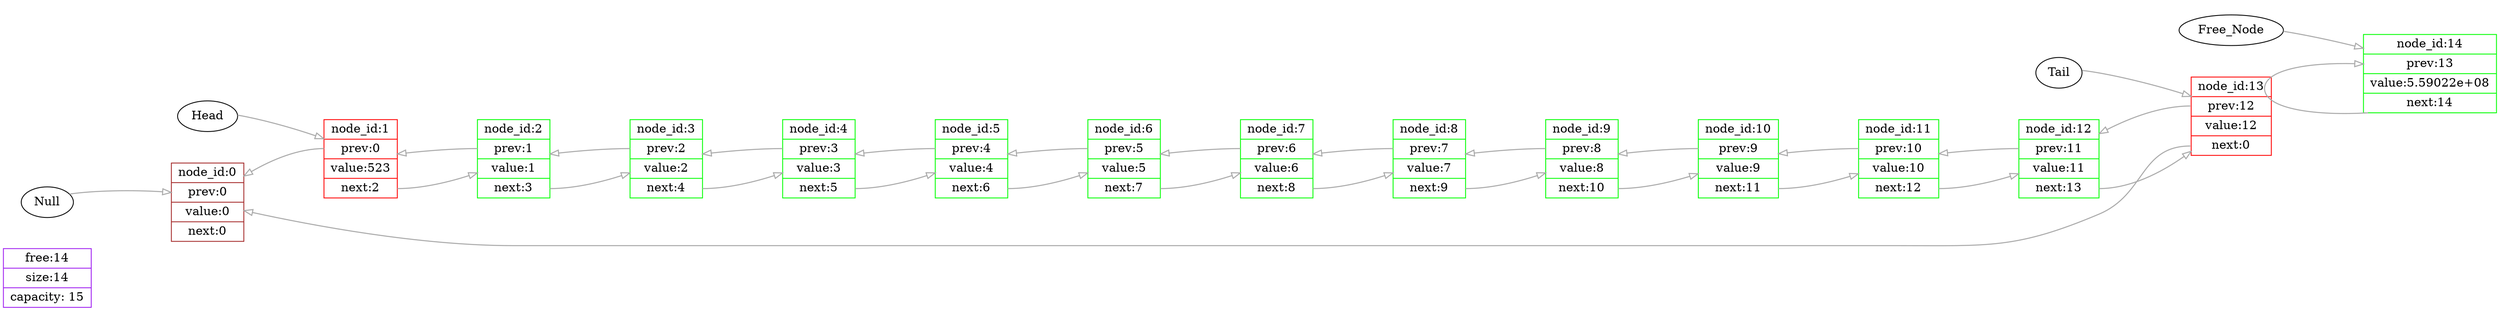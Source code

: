 digraph List {
	dpi = 100;
	fontname = "Comic Sans MS";
	fontsize = 20;
	rankdir   =  LR;
	edge [color = darkgrey, arrowhead = onormal, arrowsize = 1, penwidth = 1.2]
	graph[fillcolor = lightgreen, ranksep = 1.3, nodesep = 0.5,style = "rounded, filled",color = green, penwidth = 2]

List_Inform [shape = record, color = purple, style = solid, label = "free:14 | size:14 | capacity: 15"]

node0 [shape = record, color = brown, style = solid, label = "node_id:0|<p> prev:0| value:0|<n>next:0"]
node1 [shape = record, color = red, style = solid, label = "node_id:1|<p> prev:0| value:523|<n>next:2"]
node2 [shape = record, color = green, style = solid, label = "node_id:2|<p> prev:1| value:1|<n>next:3"]
node3 [shape = record, color = green, style = solid, label = "node_id:3|<p> prev:2| value:2|<n>next:4"]
node4 [shape = record, color = green, style = solid, label = "node_id:4|<p> prev:3| value:3|<n>next:5"]
node5 [shape = record, color = green, style = solid, label = "node_id:5|<p> prev:4| value:4|<n>next:6"]
node6 [shape = record, color = green, style = solid, label = "node_id:6|<p> prev:5| value:5|<n>next:7"]
node7 [shape = record, color = green, style = solid, label = "node_id:7|<p> prev:6| value:6|<n>next:8"]
node8 [shape = record, color = green, style = solid, label = "node_id:8|<p> prev:7| value:7|<n>next:9"]
node9 [shape = record, color = green, style = solid, label = "node_id:9|<p> prev:8| value:8|<n>next:10"]
node10 [shape = record, color = green, style = solid, label = "node_id:10|<p> prev:9| value:9|<n>next:11"]
node11 [shape = record, color = green, style = solid, label = "node_id:11|<p> prev:10| value:10|<n>next:12"]
node12 [shape = record, color = green, style = solid, label = "node_id:12|<p> prev:11| value:11|<n>next:13"]
node13 [shape = record, color = red, style = solid, label = "node_id:13|<p> prev:12| value:12|<n>next:0"]
node14 [shape = record, color = green, style = solid, label = "node_id:14|<p> prev:13| value:5.59022e+08|<n>next:14"]



edge[style=invis, constraint = true]node0 -> node1 -> node2 -> node3 -> node4 -> node5 -> node6 -> node7 -> node8 -> node9 -> node10 -> node11 -> node12 -> node13 -> node14 -> node14 
Head -> node1
Tail -> node13
Free_Node -> node14
Null -> node0
edge[style=solid, constraint = false]node1:p -> node0;node1:n -> node2;node2:p ->node1;node2:n -> node3;node3:p ->node2;node3:n -> node4;node4:p ->node3;node4:n -> node5;node5:p ->node4;node5:n -> node6;node6:p ->node5;node6:n -> node7;node7:p ->node6;node7:n -> node8;node8:p ->node7;node8:n -> node9;node9:p ->node8;node9:n -> node10;node10:p ->node9;node10:n -> node11;node11:p ->node10;node11:n -> node12;node12:p ->node11;node12:n -> node13;node13:p ->node12;node13:n  -> node0
node14:n  -> node14
Head -> node1
Tail -> node13
Free_Node -> node14
Null -> node0
}
